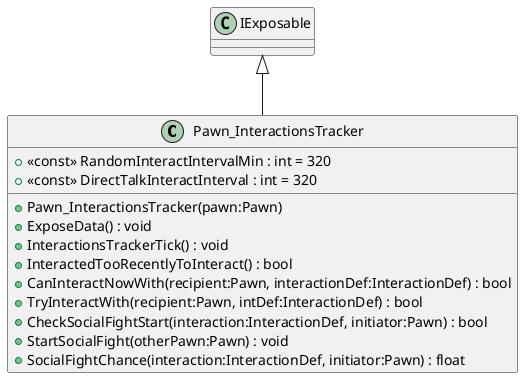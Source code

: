@startuml
class Pawn_InteractionsTracker {
    + <<const>> RandomInteractIntervalMin : int = 320
    + <<const>> DirectTalkInteractInterval : int = 320
    + Pawn_InteractionsTracker(pawn:Pawn)
    + ExposeData() : void
    + InteractionsTrackerTick() : void
    + InteractedTooRecentlyToInteract() : bool
    + CanInteractNowWith(recipient:Pawn, interactionDef:InteractionDef) : bool
    + TryInteractWith(recipient:Pawn, intDef:InteractionDef) : bool
    + CheckSocialFightStart(interaction:InteractionDef, initiator:Pawn) : bool
    + StartSocialFight(otherPawn:Pawn) : void
    + SocialFightChance(interaction:InteractionDef, initiator:Pawn) : float
}
IExposable <|-- Pawn_InteractionsTracker
@enduml
